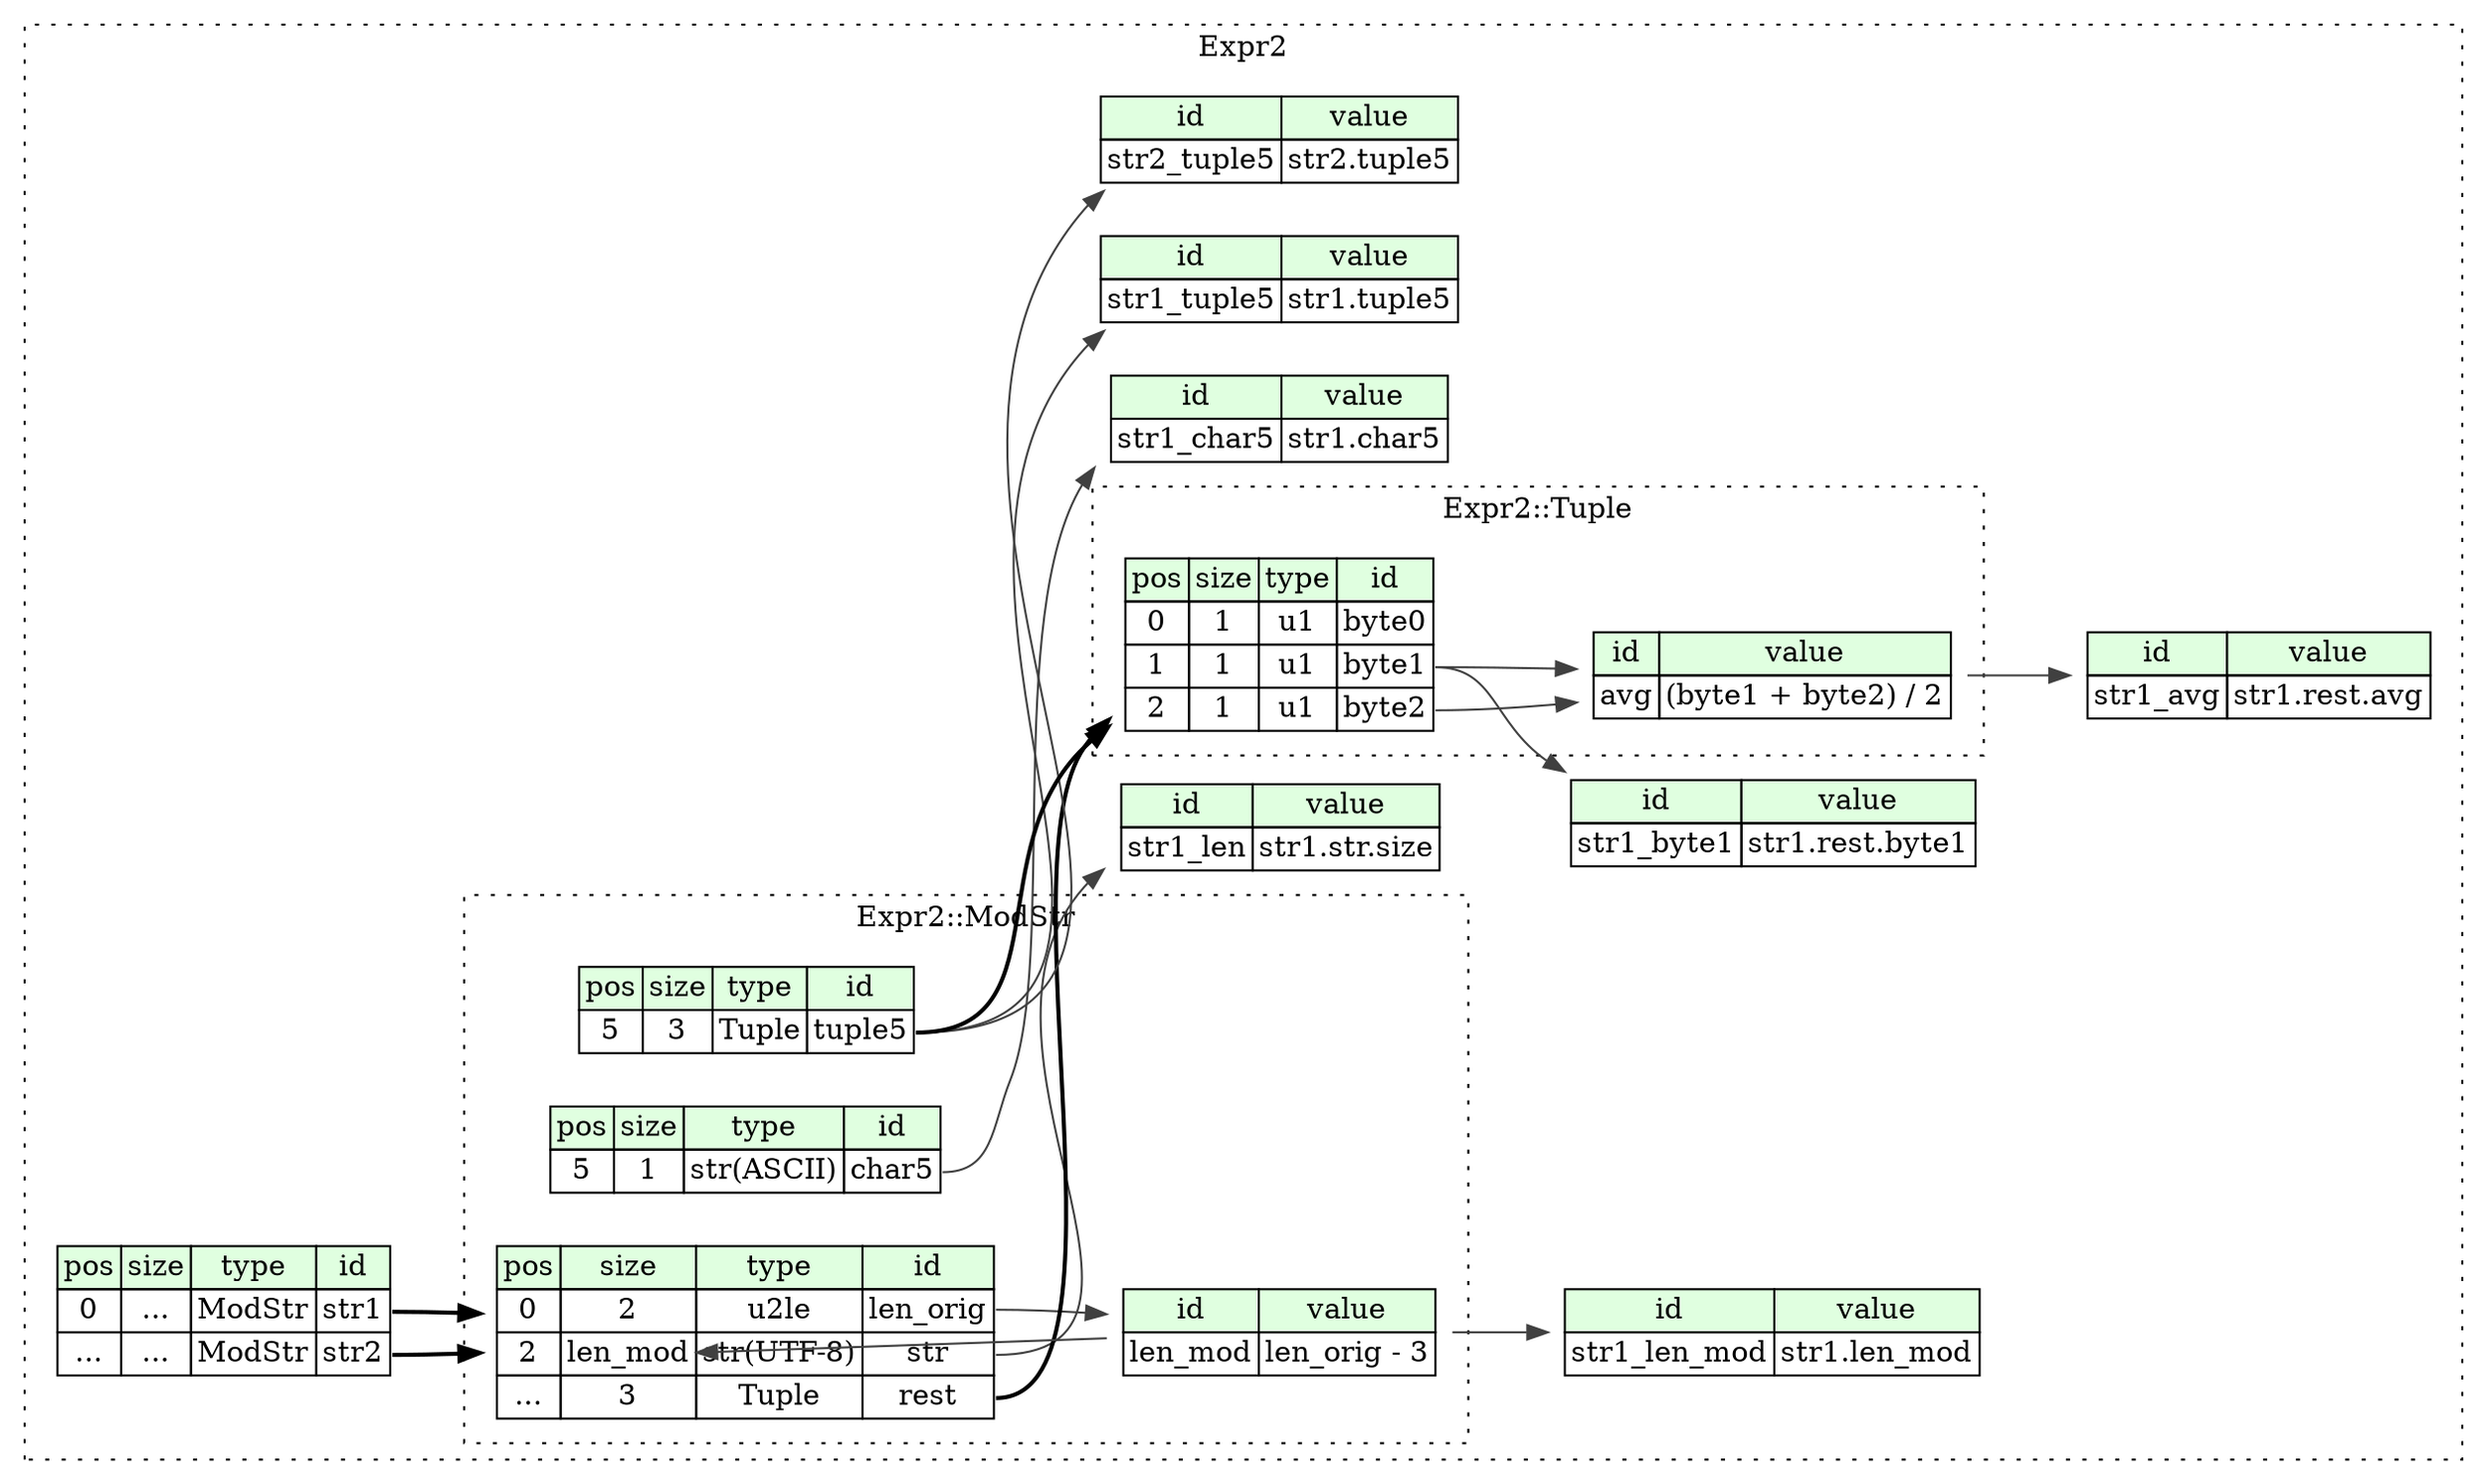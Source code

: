 digraph {
	rankdir=LR;
	node [shape=plaintext];
	subgraph cluster__expr_2 {
		label="Expr2";
		graph[style=dotted];

		expr_2__seq [label=<<TABLE BORDER="0" CELLBORDER="1" CELLSPACING="0">
			<TR><TD BGCOLOR="#E0FFE0">pos</TD><TD BGCOLOR="#E0FFE0">size</TD><TD BGCOLOR="#E0FFE0">type</TD><TD BGCOLOR="#E0FFE0">id</TD></TR>
			<TR><TD PORT="str1_pos">0</TD><TD PORT="str1_size">...</TD><TD>ModStr</TD><TD PORT="str1_type">str1</TD></TR>
			<TR><TD PORT="str2_pos">...</TD><TD PORT="str2_size">...</TD><TD>ModStr</TD><TD PORT="str2_type">str2</TD></TR>
		</TABLE>>];
		expr_2__inst__str1_avg [label=<<TABLE BORDER="0" CELLBORDER="1" CELLSPACING="0">
			<TR><TD BGCOLOR="#E0FFE0">id</TD><TD BGCOLOR="#E0FFE0">value</TD></TR>
			<TR><TD>str1_avg</TD><TD>str1.rest.avg</TD></TR>
		</TABLE>>];
		expr_2__inst__str1_byte1 [label=<<TABLE BORDER="0" CELLBORDER="1" CELLSPACING="0">
			<TR><TD BGCOLOR="#E0FFE0">id</TD><TD BGCOLOR="#E0FFE0">value</TD></TR>
			<TR><TD>str1_byte1</TD><TD>str1.rest.byte1</TD></TR>
		</TABLE>>];
		expr_2__inst__str1_char5 [label=<<TABLE BORDER="0" CELLBORDER="1" CELLSPACING="0">
			<TR><TD BGCOLOR="#E0FFE0">id</TD><TD BGCOLOR="#E0FFE0">value</TD></TR>
			<TR><TD>str1_char5</TD><TD>str1.char5</TD></TR>
		</TABLE>>];
		expr_2__inst__str1_len [label=<<TABLE BORDER="0" CELLBORDER="1" CELLSPACING="0">
			<TR><TD BGCOLOR="#E0FFE0">id</TD><TD BGCOLOR="#E0FFE0">value</TD></TR>
			<TR><TD>str1_len</TD><TD>str1.str.size</TD></TR>
		</TABLE>>];
		expr_2__inst__str1_len_mod [label=<<TABLE BORDER="0" CELLBORDER="1" CELLSPACING="0">
			<TR><TD BGCOLOR="#E0FFE0">id</TD><TD BGCOLOR="#E0FFE0">value</TD></TR>
			<TR><TD>str1_len_mod</TD><TD>str1.len_mod</TD></TR>
		</TABLE>>];
		expr_2__inst__str1_tuple5 [label=<<TABLE BORDER="0" CELLBORDER="1" CELLSPACING="0">
			<TR><TD BGCOLOR="#E0FFE0">id</TD><TD BGCOLOR="#E0FFE0">value</TD></TR>
			<TR><TD>str1_tuple5</TD><TD>str1.tuple5</TD></TR>
		</TABLE>>];
		expr_2__inst__str2_tuple5 [label=<<TABLE BORDER="0" CELLBORDER="1" CELLSPACING="0">
			<TR><TD BGCOLOR="#E0FFE0">id</TD><TD BGCOLOR="#E0FFE0">value</TD></TR>
			<TR><TD>str2_tuple5</TD><TD>str2.tuple5</TD></TR>
		</TABLE>>];
		subgraph cluster__mod_str {
			label="Expr2::ModStr";
			graph[style=dotted];

			mod_str__seq [label=<<TABLE BORDER="0" CELLBORDER="1" CELLSPACING="0">
				<TR><TD BGCOLOR="#E0FFE0">pos</TD><TD BGCOLOR="#E0FFE0">size</TD><TD BGCOLOR="#E0FFE0">type</TD><TD BGCOLOR="#E0FFE0">id</TD></TR>
				<TR><TD PORT="len_orig_pos">0</TD><TD PORT="len_orig_size">2</TD><TD>u2le</TD><TD PORT="len_orig_type">len_orig</TD></TR>
				<TR><TD PORT="str_pos">2</TD><TD PORT="str_size">len_mod</TD><TD>str(UTF-8)</TD><TD PORT="str_type">str</TD></TR>
				<TR><TD PORT="rest_pos">...</TD><TD PORT="rest_size">3</TD><TD>Tuple</TD><TD PORT="rest_type">rest</TD></TR>
			</TABLE>>];
			mod_str__inst__char5 [label=<<TABLE BORDER="0" CELLBORDER="1" CELLSPACING="0">
				<TR><TD BGCOLOR="#E0FFE0">pos</TD><TD BGCOLOR="#E0FFE0">size</TD><TD BGCOLOR="#E0FFE0">type</TD><TD BGCOLOR="#E0FFE0">id</TD></TR>
				<TR><TD PORT="char5_pos">5</TD><TD PORT="char5_size">1</TD><TD>str(ASCII)</TD><TD PORT="char5_type">char5</TD></TR>
			</TABLE>>];
			mod_str__inst__len_mod [label=<<TABLE BORDER="0" CELLBORDER="1" CELLSPACING="0">
				<TR><TD BGCOLOR="#E0FFE0">id</TD><TD BGCOLOR="#E0FFE0">value</TD></TR>
				<TR><TD>len_mod</TD><TD>len_orig - 3</TD></TR>
			</TABLE>>];
			mod_str__inst__tuple5 [label=<<TABLE BORDER="0" CELLBORDER="1" CELLSPACING="0">
				<TR><TD BGCOLOR="#E0FFE0">pos</TD><TD BGCOLOR="#E0FFE0">size</TD><TD BGCOLOR="#E0FFE0">type</TD><TD BGCOLOR="#E0FFE0">id</TD></TR>
				<TR><TD PORT="tuple5_pos">5</TD><TD PORT="tuple5_size">3</TD><TD>Tuple</TD><TD PORT="tuple5_type">tuple5</TD></TR>
			</TABLE>>];
		}
		subgraph cluster__tuple {
			label="Expr2::Tuple";
			graph[style=dotted];

			tuple__seq [label=<<TABLE BORDER="0" CELLBORDER="1" CELLSPACING="0">
				<TR><TD BGCOLOR="#E0FFE0">pos</TD><TD BGCOLOR="#E0FFE0">size</TD><TD BGCOLOR="#E0FFE0">type</TD><TD BGCOLOR="#E0FFE0">id</TD></TR>
				<TR><TD PORT="byte0_pos">0</TD><TD PORT="byte0_size">1</TD><TD>u1</TD><TD PORT="byte0_type">byte0</TD></TR>
				<TR><TD PORT="byte1_pos">1</TD><TD PORT="byte1_size">1</TD><TD>u1</TD><TD PORT="byte1_type">byte1</TD></TR>
				<TR><TD PORT="byte2_pos">2</TD><TD PORT="byte2_size">1</TD><TD>u1</TD><TD PORT="byte2_type">byte2</TD></TR>
			</TABLE>>];
			tuple__inst__avg [label=<<TABLE BORDER="0" CELLBORDER="1" CELLSPACING="0">
				<TR><TD BGCOLOR="#E0FFE0">id</TD><TD BGCOLOR="#E0FFE0">value</TD></TR>
				<TR><TD>avg</TD><TD>(byte1 + byte2) / 2</TD></TR>
			</TABLE>>];
		}
	}
	expr_2__seq:str1_type -> mod_str__seq [style=bold];
	expr_2__seq:str2_type -> mod_str__seq [style=bold];
	tuple__inst__avg:avg_type -> expr_2__inst__str1_avg [color="#404040"];
	tuple__seq:byte1_type -> expr_2__inst__str1_byte1 [color="#404040"];
	mod_str__inst__char5:char5_type -> expr_2__inst__str1_char5 [color="#404040"];
	mod_str__seq:str_type -> expr_2__inst__str1_len [color="#404040"];
	mod_str__inst__len_mod:len_mod_type -> expr_2__inst__str1_len_mod [color="#404040"];
	mod_str__inst__tuple5:tuple5_type -> expr_2__inst__str1_tuple5 [color="#404040"];
	mod_str__inst__tuple5:tuple5_type -> expr_2__inst__str2_tuple5 [color="#404040"];
	mod_str__inst__len_mod:len_mod_type -> mod_str__seq:str_size [color="#404040"];
	mod_str__seq:rest_type -> tuple__seq [style=bold];
	mod_str__seq:len_orig_type -> mod_str__inst__len_mod [color="#404040"];
	mod_str__inst__tuple5:tuple5_type -> tuple__seq [style=bold];
	tuple__seq:byte1_type -> tuple__inst__avg [color="#404040"];
	tuple__seq:byte2_type -> tuple__inst__avg [color="#404040"];
}
